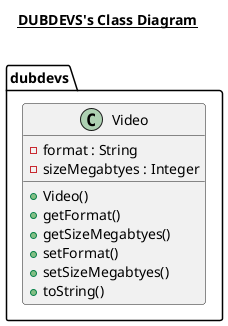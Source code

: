 @startuml

title __DUBDEVS's Class Diagram__\n

      class dubdevs.Video {
          - format : String
          - sizeMegabtyes : Integer
          + Video()
          + getFormat()
          + getSizeMegabtyes()
          + setFormat()
          + setSizeMegabtyes()
          + toString()
      }

@enduml
